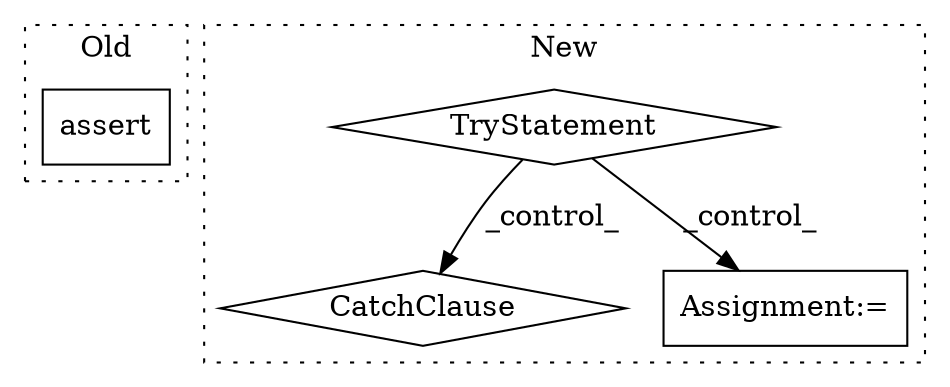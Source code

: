 digraph G {
subgraph cluster0 {
1 [label="assert" a="6" s="8364" l="7" shape="box"];
label = "Old";
style="dotted";
}
subgraph cluster1 {
2 [label="CatchClause" a="12" s="8909,8944" l="13,2" shape="diamond"];
3 [label="TryStatement" a="54" s="8729" l="4" shape="diamond"];
4 [label="Assignment:=" a="7" s="8760" l="1" shape="box"];
label = "New";
style="dotted";
}
3 -> 4 [label="_control_"];
3 -> 2 [label="_control_"];
}